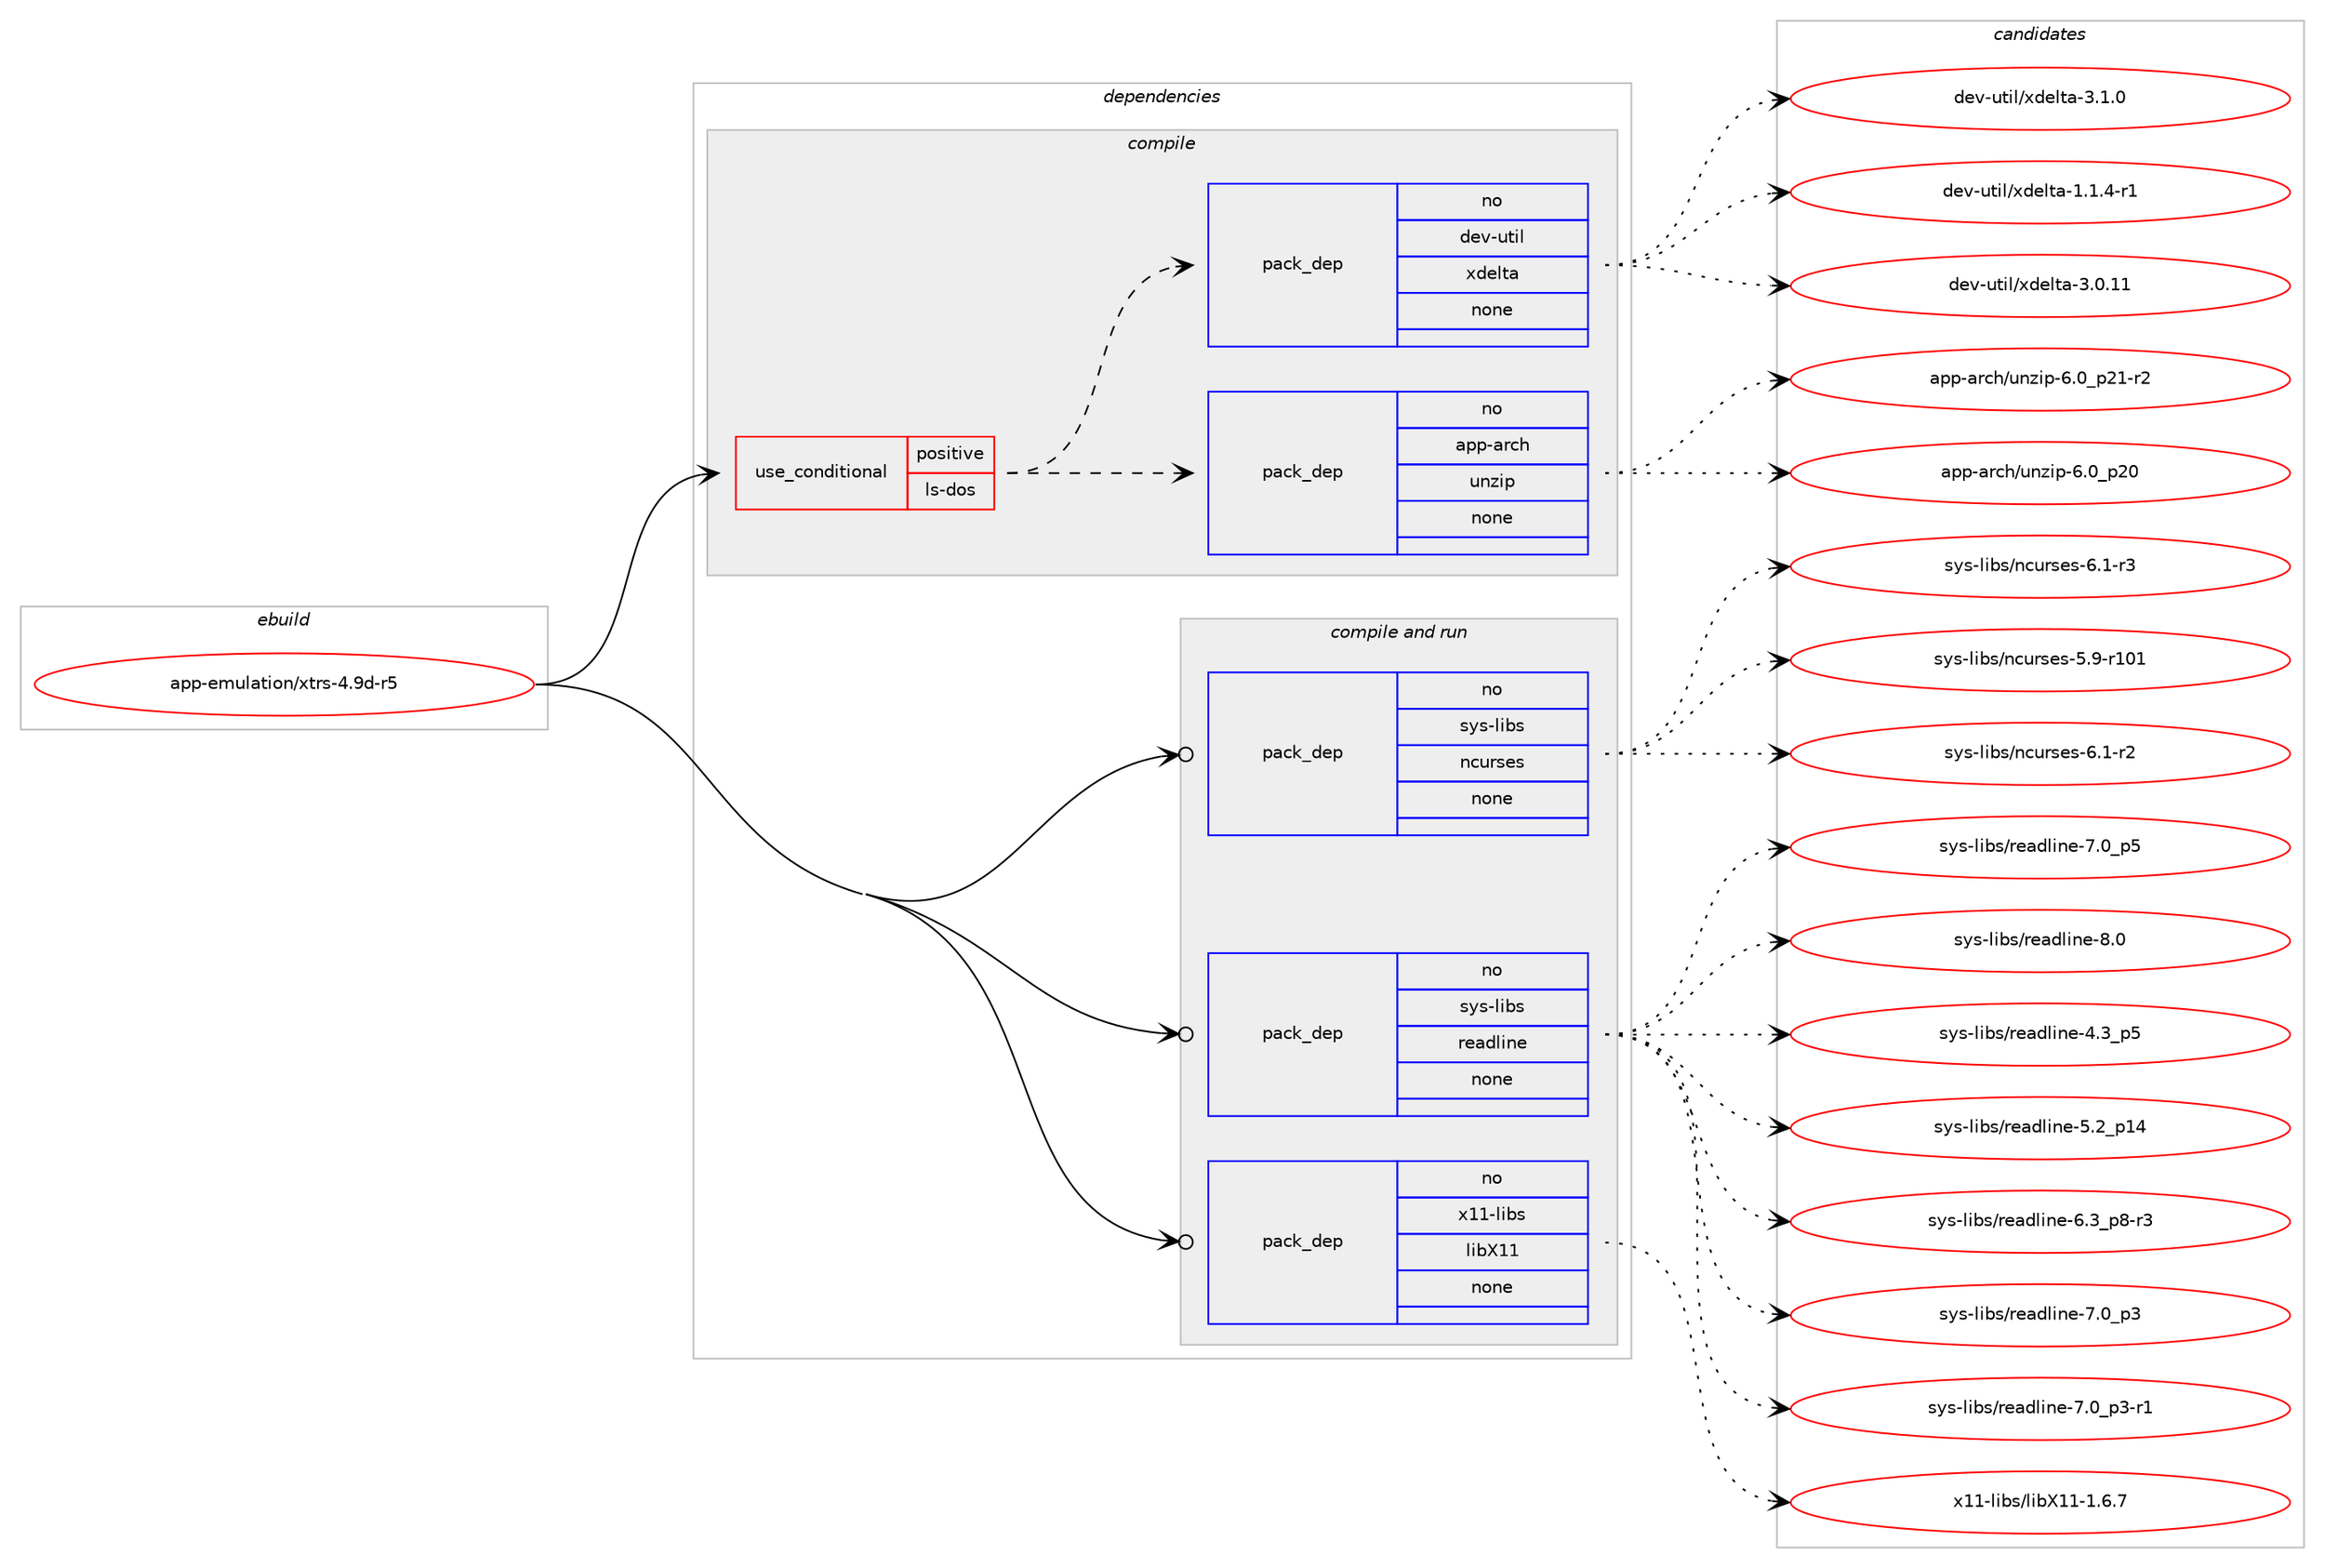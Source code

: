 digraph prolog {

# *************
# Graph options
# *************

newrank=true;
concentrate=true;
compound=true;
graph [rankdir=LR,fontname=Helvetica,fontsize=10,ranksep=1.5];#, ranksep=2.5, nodesep=0.2];
edge  [arrowhead=vee];
node  [fontname=Helvetica,fontsize=10];

# **********
# The ebuild
# **********

subgraph cluster_leftcol {
color=gray;
rank=same;
label=<<i>ebuild</i>>;
id [label="app-emulation/xtrs-4.9d-r5", color=red, width=4, href="../app-emulation/xtrs-4.9d-r5.svg"];
}

# ****************
# The dependencies
# ****************

subgraph cluster_midcol {
color=gray;
label=<<i>dependencies</i>>;
subgraph cluster_compile {
fillcolor="#eeeeee";
style=filled;
label=<<i>compile</i>>;
subgraph cond352304 {
dependency1293540 [label=<<TABLE BORDER="0" CELLBORDER="1" CELLSPACING="0" CELLPADDING="4"><TR><TD ROWSPAN="3" CELLPADDING="10">use_conditional</TD></TR><TR><TD>positive</TD></TR><TR><TD>ls-dos</TD></TR></TABLE>>, shape=none, color=red];
subgraph pack921158 {
dependency1293541 [label=<<TABLE BORDER="0" CELLBORDER="1" CELLSPACING="0" CELLPADDING="4" WIDTH="220"><TR><TD ROWSPAN="6" CELLPADDING="30">pack_dep</TD></TR><TR><TD WIDTH="110">no</TD></TR><TR><TD>app-arch</TD></TR><TR><TD>unzip</TD></TR><TR><TD>none</TD></TR><TR><TD></TD></TR></TABLE>>, shape=none, color=blue];
}
dependency1293540:e -> dependency1293541:w [weight=20,style="dashed",arrowhead="vee"];
subgraph pack921159 {
dependency1293542 [label=<<TABLE BORDER="0" CELLBORDER="1" CELLSPACING="0" CELLPADDING="4" WIDTH="220"><TR><TD ROWSPAN="6" CELLPADDING="30">pack_dep</TD></TR><TR><TD WIDTH="110">no</TD></TR><TR><TD>dev-util</TD></TR><TR><TD>xdelta</TD></TR><TR><TD>none</TD></TR><TR><TD></TD></TR></TABLE>>, shape=none, color=blue];
}
dependency1293540:e -> dependency1293542:w [weight=20,style="dashed",arrowhead="vee"];
}
id:e -> dependency1293540:w [weight=20,style="solid",arrowhead="vee"];
}
subgraph cluster_compileandrun {
fillcolor="#eeeeee";
style=filled;
label=<<i>compile and run</i>>;
subgraph pack921160 {
dependency1293543 [label=<<TABLE BORDER="0" CELLBORDER="1" CELLSPACING="0" CELLPADDING="4" WIDTH="220"><TR><TD ROWSPAN="6" CELLPADDING="30">pack_dep</TD></TR><TR><TD WIDTH="110">no</TD></TR><TR><TD>sys-libs</TD></TR><TR><TD>ncurses</TD></TR><TR><TD>none</TD></TR><TR><TD></TD></TR></TABLE>>, shape=none, color=blue];
}
id:e -> dependency1293543:w [weight=20,style="solid",arrowhead="odotvee"];
subgraph pack921161 {
dependency1293544 [label=<<TABLE BORDER="0" CELLBORDER="1" CELLSPACING="0" CELLPADDING="4" WIDTH="220"><TR><TD ROWSPAN="6" CELLPADDING="30">pack_dep</TD></TR><TR><TD WIDTH="110">no</TD></TR><TR><TD>sys-libs</TD></TR><TR><TD>readline</TD></TR><TR><TD>none</TD></TR><TR><TD></TD></TR></TABLE>>, shape=none, color=blue];
}
id:e -> dependency1293544:w [weight=20,style="solid",arrowhead="odotvee"];
subgraph pack921162 {
dependency1293545 [label=<<TABLE BORDER="0" CELLBORDER="1" CELLSPACING="0" CELLPADDING="4" WIDTH="220"><TR><TD ROWSPAN="6" CELLPADDING="30">pack_dep</TD></TR><TR><TD WIDTH="110">no</TD></TR><TR><TD>x11-libs</TD></TR><TR><TD>libX11</TD></TR><TR><TD>none</TD></TR><TR><TD></TD></TR></TABLE>>, shape=none, color=blue];
}
id:e -> dependency1293545:w [weight=20,style="solid",arrowhead="odotvee"];
}
subgraph cluster_run {
fillcolor="#eeeeee";
style=filled;
label=<<i>run</i>>;
}
}

# **************
# The candidates
# **************

subgraph cluster_choices {
rank=same;
color=gray;
label=<<i>candidates</i>>;

subgraph choice921158 {
color=black;
nodesep=1;
choice971121124597114991044711711012210511245544648951125048 [label="app-arch/unzip-6.0_p20", color=red, width=4,href="../app-arch/unzip-6.0_p20.svg"];
choice9711211245971149910447117110122105112455446489511250494511450 [label="app-arch/unzip-6.0_p21-r2", color=red, width=4,href="../app-arch/unzip-6.0_p21-r2.svg"];
dependency1293541:e -> choice971121124597114991044711711012210511245544648951125048:w [style=dotted,weight="100"];
dependency1293541:e -> choice9711211245971149910447117110122105112455446489511250494511450:w [style=dotted,weight="100"];
}
subgraph choice921159 {
color=black;
nodesep=1;
choice1001011184511711610510847120100101108116974549464946524511449 [label="dev-util/xdelta-1.1.4-r1", color=red, width=4,href="../dev-util/xdelta-1.1.4-r1.svg"];
choice10010111845117116105108471201001011081169745514648464949 [label="dev-util/xdelta-3.0.11", color=red, width=4,href="../dev-util/xdelta-3.0.11.svg"];
choice100101118451171161051084712010010110811697455146494648 [label="dev-util/xdelta-3.1.0", color=red, width=4,href="../dev-util/xdelta-3.1.0.svg"];
dependency1293542:e -> choice1001011184511711610510847120100101108116974549464946524511449:w [style=dotted,weight="100"];
dependency1293542:e -> choice10010111845117116105108471201001011081169745514648464949:w [style=dotted,weight="100"];
dependency1293542:e -> choice100101118451171161051084712010010110811697455146494648:w [style=dotted,weight="100"];
}
subgraph choice921160 {
color=black;
nodesep=1;
choice115121115451081059811547110991171141151011154553465745114494849 [label="sys-libs/ncurses-5.9-r101", color=red, width=4,href="../sys-libs/ncurses-5.9-r101.svg"];
choice11512111545108105981154711099117114115101115455446494511450 [label="sys-libs/ncurses-6.1-r2", color=red, width=4,href="../sys-libs/ncurses-6.1-r2.svg"];
choice11512111545108105981154711099117114115101115455446494511451 [label="sys-libs/ncurses-6.1-r3", color=red, width=4,href="../sys-libs/ncurses-6.1-r3.svg"];
dependency1293543:e -> choice115121115451081059811547110991171141151011154553465745114494849:w [style=dotted,weight="100"];
dependency1293543:e -> choice11512111545108105981154711099117114115101115455446494511450:w [style=dotted,weight="100"];
dependency1293543:e -> choice11512111545108105981154711099117114115101115455446494511451:w [style=dotted,weight="100"];
}
subgraph choice921161 {
color=black;
nodesep=1;
choice11512111545108105981154711410197100108105110101455246519511253 [label="sys-libs/readline-4.3_p5", color=red, width=4,href="../sys-libs/readline-4.3_p5.svg"];
choice1151211154510810598115471141019710010810511010145534650951124952 [label="sys-libs/readline-5.2_p14", color=red, width=4,href="../sys-libs/readline-5.2_p14.svg"];
choice115121115451081059811547114101971001081051101014554465195112564511451 [label="sys-libs/readline-6.3_p8-r3", color=red, width=4,href="../sys-libs/readline-6.3_p8-r3.svg"];
choice11512111545108105981154711410197100108105110101455546489511251 [label="sys-libs/readline-7.0_p3", color=red, width=4,href="../sys-libs/readline-7.0_p3.svg"];
choice115121115451081059811547114101971001081051101014555464895112514511449 [label="sys-libs/readline-7.0_p3-r1", color=red, width=4,href="../sys-libs/readline-7.0_p3-r1.svg"];
choice11512111545108105981154711410197100108105110101455546489511253 [label="sys-libs/readline-7.0_p5", color=red, width=4,href="../sys-libs/readline-7.0_p5.svg"];
choice1151211154510810598115471141019710010810511010145564648 [label="sys-libs/readline-8.0", color=red, width=4,href="../sys-libs/readline-8.0.svg"];
dependency1293544:e -> choice11512111545108105981154711410197100108105110101455246519511253:w [style=dotted,weight="100"];
dependency1293544:e -> choice1151211154510810598115471141019710010810511010145534650951124952:w [style=dotted,weight="100"];
dependency1293544:e -> choice115121115451081059811547114101971001081051101014554465195112564511451:w [style=dotted,weight="100"];
dependency1293544:e -> choice11512111545108105981154711410197100108105110101455546489511251:w [style=dotted,weight="100"];
dependency1293544:e -> choice115121115451081059811547114101971001081051101014555464895112514511449:w [style=dotted,weight="100"];
dependency1293544:e -> choice11512111545108105981154711410197100108105110101455546489511253:w [style=dotted,weight="100"];
dependency1293544:e -> choice1151211154510810598115471141019710010810511010145564648:w [style=dotted,weight="100"];
}
subgraph choice921162 {
color=black;
nodesep=1;
choice120494945108105981154710810598884949454946544655 [label="x11-libs/libX11-1.6.7", color=red, width=4,href="../x11-libs/libX11-1.6.7.svg"];
dependency1293545:e -> choice120494945108105981154710810598884949454946544655:w [style=dotted,weight="100"];
}
}

}
